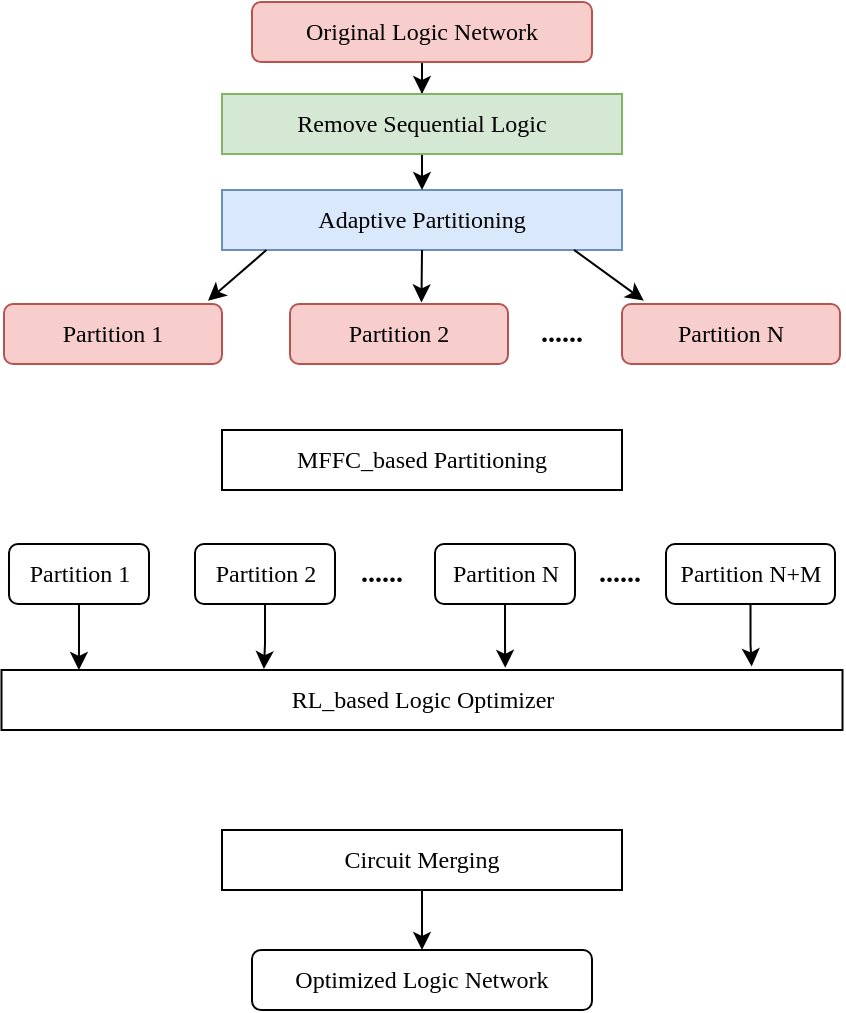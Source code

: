 <mxfile version="23.0.1" type="github">
  <diagram name="第 1 页" id="j_07Ym5FIF2X4ZPxHcAr">
    <mxGraphModel dx="1233" dy="958" grid="1" gridSize="10" guides="1" tooltips="1" connect="1" arrows="1" fold="1" page="1" pageScale="1" pageWidth="291" pageHeight="413" math="0" shadow="0">
      <root>
        <mxCell id="0" />
        <mxCell id="1" parent="0" />
        <mxCell id="RKz9n2dJhe-HLLSOtMHz-3" value="&lt;font face=&quot;Times New Roman&quot;&gt;Adaptive Partitioning&lt;/font&gt;" style="rounded=0;whiteSpace=wrap;html=1;fillColor=#dae8fc;strokeColor=#6c8ebf;" vertex="1" parent="1">
          <mxGeometry x="46" y="80" width="200" height="30" as="geometry" />
        </mxCell>
        <mxCell id="RKz9n2dJhe-HLLSOtMHz-4" value="&lt;font face=&quot;Times New Roman&quot;&gt;Partition 1&lt;/font&gt;" style="rounded=1;whiteSpace=wrap;html=1;fillColor=#f8cecc;strokeColor=#b85450;" vertex="1" parent="1">
          <mxGeometry x="-63" y="137" width="109" height="30" as="geometry" />
        </mxCell>
        <mxCell id="RKz9n2dJhe-HLLSOtMHz-5" value="&lt;font face=&quot;Times New Roman&quot;&gt;Partition 2&lt;/font&gt;" style="rounded=1;whiteSpace=wrap;html=1;fillColor=#f8cecc;strokeColor=#b85450;" vertex="1" parent="1">
          <mxGeometry x="80" y="137" width="109" height="30" as="geometry" />
        </mxCell>
        <mxCell id="RKz9n2dJhe-HLLSOtMHz-6" value="&lt;font size=&quot;1&quot; face=&quot;Times New Roman&quot;&gt;&lt;b style=&quot;font-size: 14px;&quot;&gt;......&lt;/b&gt;&lt;/font&gt;" style="text;html=1;strokeColor=none;fillColor=none;align=center;verticalAlign=middle;whiteSpace=wrap;rounded=0;" vertex="1" parent="1">
          <mxGeometry x="186" y="137" width="60" height="30" as="geometry" />
        </mxCell>
        <mxCell id="RKz9n2dJhe-HLLSOtMHz-7" value="&lt;font face=&quot;Times New Roman&quot;&gt;Partition N&lt;/font&gt;" style="rounded=1;whiteSpace=wrap;html=1;fillColor=#f8cecc;strokeColor=#b85450;" vertex="1" parent="1">
          <mxGeometry x="246" y="137" width="109" height="30" as="geometry" />
        </mxCell>
        <mxCell id="RKz9n2dJhe-HLLSOtMHz-16" value="" style="endArrow=classic;html=1;rounded=0;exitX=0.111;exitY=1.001;exitDx=0;exitDy=0;exitPerimeter=0;entryX=0.936;entryY=-0.056;entryDx=0;entryDy=0;entryPerimeter=0;" edge="1" parent="1" source="RKz9n2dJhe-HLLSOtMHz-3" target="RKz9n2dJhe-HLLSOtMHz-4">
          <mxGeometry width="50" height="50" relative="1" as="geometry">
            <mxPoint x="46" y="120" as="sourcePoint" />
            <mxPoint x="26" y="140" as="targetPoint" />
          </mxGeometry>
        </mxCell>
        <mxCell id="RKz9n2dJhe-HLLSOtMHz-18" value="" style="endArrow=classic;html=1;rounded=0;exitX=0.5;exitY=1;exitDx=0;exitDy=0;entryX=0.603;entryY=-0.026;entryDx=0;entryDy=0;entryPerimeter=0;" edge="1" parent="1" source="RKz9n2dJhe-HLLSOtMHz-3" target="RKz9n2dJhe-HLLSOtMHz-5">
          <mxGeometry width="50" height="50" relative="1" as="geometry">
            <mxPoint x="120" y="120" as="sourcePoint" />
            <mxPoint x="120" y="140" as="targetPoint" />
          </mxGeometry>
        </mxCell>
        <mxCell id="RKz9n2dJhe-HLLSOtMHz-19" value="" style="endArrow=classic;html=1;rounded=0;exitX=0.88;exitY=0.998;exitDx=0;exitDy=0;exitPerimeter=0;entryX=0.1;entryY=-0.056;entryDx=0;entryDy=0;entryPerimeter=0;" edge="1" parent="1" source="RKz9n2dJhe-HLLSOtMHz-3" target="RKz9n2dJhe-HLLSOtMHz-7">
          <mxGeometry width="50" height="50" relative="1" as="geometry">
            <mxPoint x="230.72" y="120" as="sourcePoint" />
            <mxPoint x="250" y="140" as="targetPoint" />
          </mxGeometry>
        </mxCell>
        <mxCell id="RKz9n2dJhe-HLLSOtMHz-30" style="edgeStyle=orthogonalEdgeStyle;rounded=0;orthogonalLoop=1;jettySize=auto;html=1;" edge="1" parent="1" source="RKz9n2dJhe-HLLSOtMHz-31" target="RKz9n2dJhe-HLLSOtMHz-32">
          <mxGeometry relative="1" as="geometry">
            <mxPoint x="146" y="22" as="targetPoint" />
          </mxGeometry>
        </mxCell>
        <mxCell id="RKz9n2dJhe-HLLSOtMHz-31" value="&lt;font face=&quot;Times New Roman&quot;&gt;Original Logic Network&lt;/font&gt;" style="rounded=1;whiteSpace=wrap;html=1;fillColor=#f8cecc;strokeColor=#b85450;" vertex="1" parent="1">
          <mxGeometry x="61" y="-14" width="170" height="30" as="geometry" />
        </mxCell>
        <mxCell id="RKz9n2dJhe-HLLSOtMHz-34" style="edgeStyle=orthogonalEdgeStyle;rounded=0;orthogonalLoop=1;jettySize=auto;html=1;entryX=0.5;entryY=0;entryDx=0;entryDy=0;" edge="1" parent="1" source="RKz9n2dJhe-HLLSOtMHz-32" target="RKz9n2dJhe-HLLSOtMHz-3">
          <mxGeometry relative="1" as="geometry">
            <Array as="points">
              <mxPoint x="146" y="80" />
              <mxPoint x="146" y="80" />
            </Array>
          </mxGeometry>
        </mxCell>
        <mxCell id="RKz9n2dJhe-HLLSOtMHz-32" value="&lt;font face=&quot;Times New Roman&quot;&gt;Remove Sequential Logic&lt;/font&gt;" style="rounded=0;whiteSpace=wrap;html=1;fillColor=#d5e8d4;strokeColor=#82b366;" vertex="1" parent="1">
          <mxGeometry x="46" y="32" width="200" height="30" as="geometry" />
        </mxCell>
        <mxCell id="RKz9n2dJhe-HLLSOtMHz-35" value="&lt;font face=&quot;Times New Roman&quot;&gt;MFFC_based Partitioning&lt;/font&gt;" style="rounded=0;whiteSpace=wrap;html=1;" vertex="1" parent="1">
          <mxGeometry x="46" y="200" width="200" height="30" as="geometry" />
        </mxCell>
        <mxCell id="RKz9n2dJhe-HLLSOtMHz-58" value="&lt;font face=&quot;Times New Roman&quot;&gt;Partition 1&lt;/font&gt;" style="rounded=1;whiteSpace=wrap;html=1;" vertex="1" parent="1">
          <mxGeometry x="-60.5" y="257" width="70" height="30" as="geometry" />
        </mxCell>
        <mxCell id="RKz9n2dJhe-HLLSOtMHz-59" value="&lt;font face=&quot;Times New Roman&quot;&gt;Partition 2&lt;/font&gt;" style="rounded=1;whiteSpace=wrap;html=1;" vertex="1" parent="1">
          <mxGeometry x="32.5" y="257" width="70" height="30" as="geometry" />
        </mxCell>
        <mxCell id="RKz9n2dJhe-HLLSOtMHz-60" value="&lt;font face=&quot;Times New Roman&quot;&gt;Partition N&lt;/font&gt;" style="rounded=1;whiteSpace=wrap;html=1;" vertex="1" parent="1">
          <mxGeometry x="152.5" y="257" width="70" height="30" as="geometry" />
        </mxCell>
        <mxCell id="RKz9n2dJhe-HLLSOtMHz-61" value="&lt;font size=&quot;1&quot; face=&quot;Times New Roman&quot;&gt;&lt;b style=&quot;font-size: 14px;&quot;&gt;......&lt;/b&gt;&lt;/font&gt;" style="text;html=1;strokeColor=none;fillColor=none;align=center;verticalAlign=middle;whiteSpace=wrap;rounded=0;" vertex="1" parent="1">
          <mxGeometry x="95.5" y="257" width="60" height="30" as="geometry" />
        </mxCell>
        <mxCell id="RKz9n2dJhe-HLLSOtMHz-62" value="&lt;font size=&quot;1&quot; face=&quot;Times New Roman&quot;&gt;&lt;b style=&quot;font-size: 14px;&quot;&gt;......&lt;/b&gt;&lt;/font&gt;" style="text;html=1;strokeColor=none;fillColor=none;align=center;verticalAlign=middle;whiteSpace=wrap;rounded=0;" vertex="1" parent="1">
          <mxGeometry x="214.5" y="257" width="60" height="30" as="geometry" />
        </mxCell>
        <mxCell id="RKz9n2dJhe-HLLSOtMHz-63" value="&lt;font face=&quot;Times New Roman&quot;&gt;Partition N+M&lt;/font&gt;" style="rounded=1;whiteSpace=wrap;html=1;" vertex="1" parent="1">
          <mxGeometry x="268" y="257" width="84.5" height="30" as="geometry" />
        </mxCell>
        <mxCell id="RKz9n2dJhe-HLLSOtMHz-64" value="&lt;font face=&quot;Times New Roman&quot;&gt;RL_based Logic Optimizer&lt;/font&gt;" style="rounded=0;whiteSpace=wrap;html=1;" vertex="1" parent="1">
          <mxGeometry x="-64.25" y="320" width="420.5" height="30" as="geometry" />
        </mxCell>
        <mxCell id="RKz9n2dJhe-HLLSOtMHz-66" style="edgeStyle=orthogonalEdgeStyle;rounded=0;orthogonalLoop=1;jettySize=auto;html=1;entryX=0.092;entryY=0;entryDx=0;entryDy=0;entryPerimeter=0;" edge="1" parent="1" source="RKz9n2dJhe-HLLSOtMHz-58" target="RKz9n2dJhe-HLLSOtMHz-64">
          <mxGeometry relative="1" as="geometry" />
        </mxCell>
        <mxCell id="RKz9n2dJhe-HLLSOtMHz-67" style="edgeStyle=orthogonalEdgeStyle;rounded=0;orthogonalLoop=1;jettySize=auto;html=1;entryX=0.312;entryY=-0.015;entryDx=0;entryDy=0;entryPerimeter=0;" edge="1" parent="1" source="RKz9n2dJhe-HLLSOtMHz-59" target="RKz9n2dJhe-HLLSOtMHz-64">
          <mxGeometry relative="1" as="geometry" />
        </mxCell>
        <mxCell id="RKz9n2dJhe-HLLSOtMHz-68" style="edgeStyle=orthogonalEdgeStyle;rounded=0;orthogonalLoop=1;jettySize=auto;html=1;entryX=0.599;entryY=-0.037;entryDx=0;entryDy=0;entryPerimeter=0;" edge="1" parent="1" source="RKz9n2dJhe-HLLSOtMHz-60" target="RKz9n2dJhe-HLLSOtMHz-64">
          <mxGeometry relative="1" as="geometry" />
        </mxCell>
        <mxCell id="RKz9n2dJhe-HLLSOtMHz-69" style="edgeStyle=orthogonalEdgeStyle;rounded=0;orthogonalLoop=1;jettySize=auto;html=1;entryX=0.892;entryY=-0.059;entryDx=0;entryDy=0;entryPerimeter=0;" edge="1" parent="1" source="RKz9n2dJhe-HLLSOtMHz-63" target="RKz9n2dJhe-HLLSOtMHz-64">
          <mxGeometry relative="1" as="geometry" />
        </mxCell>
        <mxCell id="RKz9n2dJhe-HLLSOtMHz-70" value="&lt;font face=&quot;Times New Roman&quot;&gt;Circuit Merging&lt;/font&gt;" style="rounded=0;whiteSpace=wrap;html=1;" vertex="1" parent="1">
          <mxGeometry x="46" y="400" width="200" height="30" as="geometry" />
        </mxCell>
        <mxCell id="RKz9n2dJhe-HLLSOtMHz-71" value="&lt;font face=&quot;Times New Roman&quot;&gt;Optimized Logic Network&lt;/font&gt;" style="rounded=1;whiteSpace=wrap;html=1;" vertex="1" parent="1">
          <mxGeometry x="61" y="460" width="170" height="30" as="geometry" />
        </mxCell>
        <mxCell id="RKz9n2dJhe-HLLSOtMHz-72" style="edgeStyle=orthogonalEdgeStyle;rounded=0;orthogonalLoop=1;jettySize=auto;html=1;entryX=0.5;entryY=0;entryDx=0;entryDy=0;" edge="1" parent="1" source="RKz9n2dJhe-HLLSOtMHz-70" target="RKz9n2dJhe-HLLSOtMHz-71">
          <mxGeometry relative="1" as="geometry" />
        </mxCell>
      </root>
    </mxGraphModel>
  </diagram>
</mxfile>
